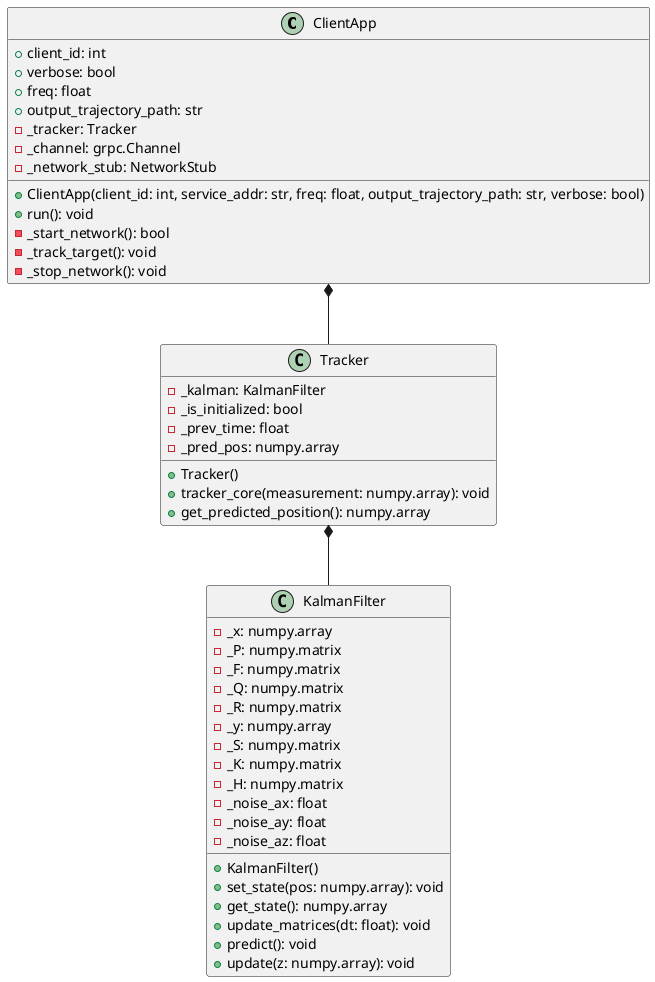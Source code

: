 @startuml

class ClientApp {
    + client_id: int
    + verbose: bool
    + freq: float
    + output_trajectory_path: str
    - _tracker: Tracker
    - _channel: grpc.Channel
    - _network_stub: NetworkStub
    + ClientApp(client_id: int, service_addr: str, freq: float, output_trajectory_path: str, verbose: bool)
    + run(): void
    - _start_network(): bool
    - _track_target(): void
    - _stop_network(): void
}

class Tracker {
    - _kalman: KalmanFilter
    - _is_initialized: bool
    - _prev_time: float
    - _pred_pos: numpy.array
    + Tracker()
    + tracker_core(measurement: numpy.array): void
    + get_predicted_position(): numpy.array
}

class KalmanFilter {
    - _x: numpy.array
    - _P: numpy.matrix
    - _F: numpy.matrix
    - _Q: numpy.matrix
    - _R: numpy.matrix
    - _y: numpy.array
    - _S: numpy.matrix
    - _K: numpy.matrix
    - _H: numpy.matrix
    - _noise_ax: float
    - _noise_ay: float
    - _noise_az: float
    + KalmanFilter()
    + set_state(pos: numpy.array): void
    + get_state(): numpy.array
    + update_matrices(dt: float): void
    + predict(): void
    + update(z: numpy.array): void
}

ClientApp *-- Tracker
Tracker *-- KalmanFilter

@enduml
